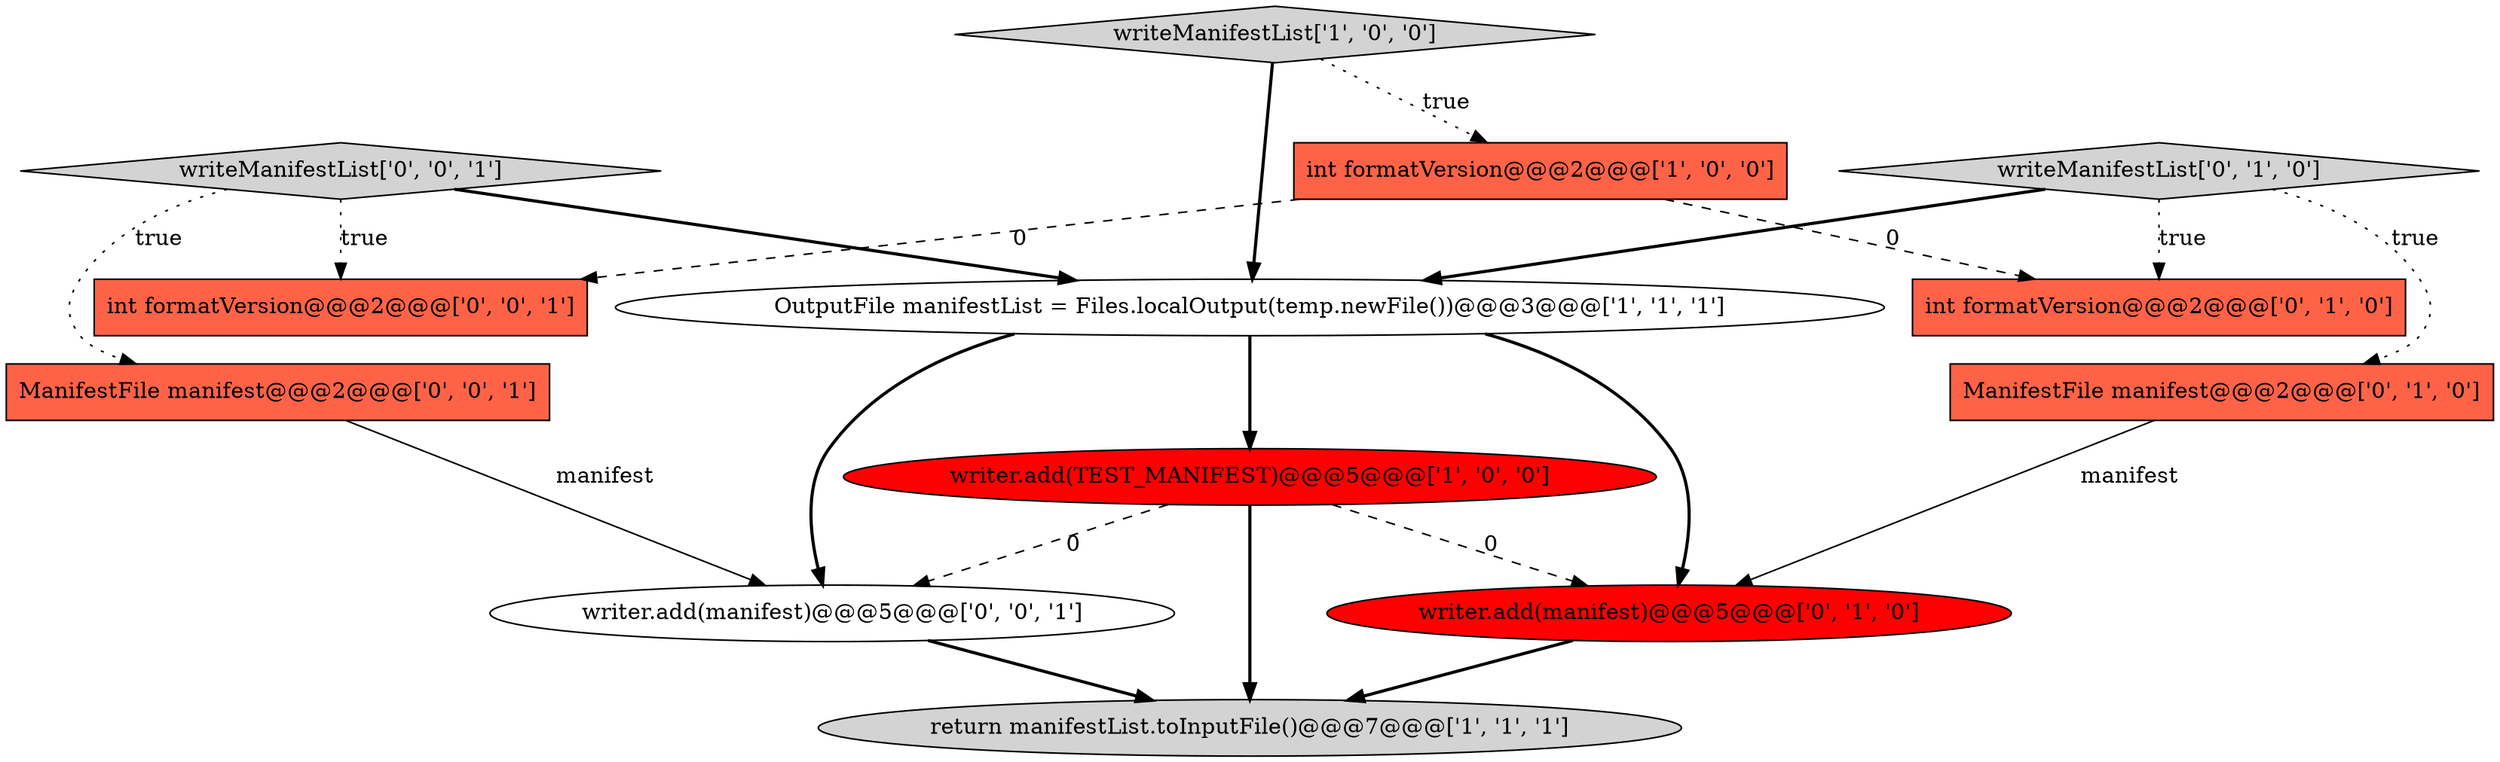 digraph {
2 [style = filled, label = "OutputFile manifestList = Files.localOutput(temp.newFile())@@@3@@@['1', '1', '1']", fillcolor = white, shape = ellipse image = "AAA0AAABBB1BBB"];
6 [style = filled, label = "ManifestFile manifest@@@2@@@['0', '1', '0']", fillcolor = tomato, shape = box image = "AAA0AAABBB2BBB"];
9 [style = filled, label = "writer.add(manifest)@@@5@@@['0', '0', '1']", fillcolor = white, shape = ellipse image = "AAA0AAABBB3BBB"];
10 [style = filled, label = "writeManifestList['0', '0', '1']", fillcolor = lightgray, shape = diamond image = "AAA0AAABBB3BBB"];
0 [style = filled, label = "writer.add(TEST_MANIFEST)@@@5@@@['1', '0', '0']", fillcolor = red, shape = ellipse image = "AAA1AAABBB1BBB"];
11 [style = filled, label = "ManifestFile manifest@@@2@@@['0', '0', '1']", fillcolor = tomato, shape = box image = "AAA0AAABBB3BBB"];
5 [style = filled, label = "writer.add(manifest)@@@5@@@['0', '1', '0']", fillcolor = red, shape = ellipse image = "AAA1AAABBB2BBB"];
8 [style = filled, label = "writeManifestList['0', '1', '0']", fillcolor = lightgray, shape = diamond image = "AAA0AAABBB2BBB"];
12 [style = filled, label = "int formatVersion@@@2@@@['0', '0', '1']", fillcolor = tomato, shape = box image = "AAA0AAABBB3BBB"];
1 [style = filled, label = "int formatVersion@@@2@@@['1', '0', '0']", fillcolor = tomato, shape = box image = "AAA1AAABBB1BBB"];
7 [style = filled, label = "int formatVersion@@@2@@@['0', '1', '0']", fillcolor = tomato, shape = box image = "AAA1AAABBB2BBB"];
4 [style = filled, label = "return manifestList.toInputFile()@@@7@@@['1', '1', '1']", fillcolor = lightgray, shape = ellipse image = "AAA0AAABBB1BBB"];
3 [style = filled, label = "writeManifestList['1', '0', '0']", fillcolor = lightgray, shape = diamond image = "AAA0AAABBB1BBB"];
1->12 [style = dashed, label="0"];
8->7 [style = dotted, label="true"];
10->2 [style = bold, label=""];
2->0 [style = bold, label=""];
10->12 [style = dotted, label="true"];
11->9 [style = solid, label="manifest"];
0->9 [style = dashed, label="0"];
2->9 [style = bold, label=""];
8->6 [style = dotted, label="true"];
3->2 [style = bold, label=""];
8->2 [style = bold, label=""];
1->7 [style = dashed, label="0"];
10->11 [style = dotted, label="true"];
0->4 [style = bold, label=""];
0->5 [style = dashed, label="0"];
3->1 [style = dotted, label="true"];
6->5 [style = solid, label="manifest"];
5->4 [style = bold, label=""];
9->4 [style = bold, label=""];
2->5 [style = bold, label=""];
}
